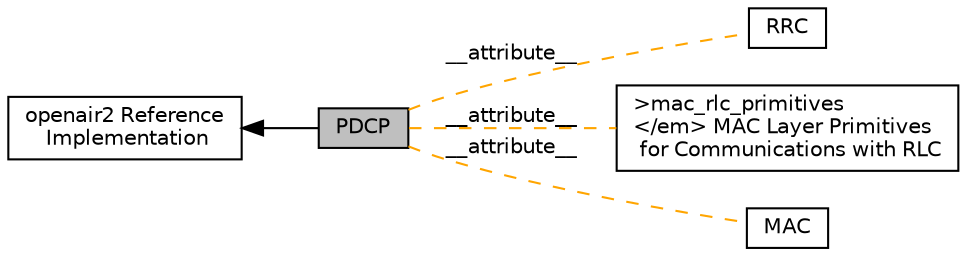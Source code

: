 digraph "PDCP"
{
  edge [fontname="Helvetica",fontsize="10",labelfontname="Helvetica",labelfontsize="10"];
  node [fontname="Helvetica",fontsize="10",shape=box];
  rankdir=LR;
  Node1 [label="PDCP",height=0.2,width=0.4,color="black", fillcolor="grey75", style="filled", fontcolor="black",tooltip=" "];
  Node2 [label="openair2 Reference\l Implementation",height=0.2,width=0.4,color="black", fillcolor="white", style="filled",URL="$group____oai2.html",tooltip=" "];
  Node5 [label="RRC",height=0.2,width=0.4,color="black", fillcolor="white", style="filled",URL="$group____rrc.html",tooltip=" "];
  Node3 [label="\>mac_rlc_primitives\l\</em\> MAC Layer Primitives\l for Communications with RLC",height=0.2,width=0.4,color="black", fillcolor="white", style="filled",URL="$group__em.html",tooltip=" "];
  Node4 [label="MAC",height=0.2,width=0.4,color="black", fillcolor="white", style="filled",URL="$group____mac.html",tooltip=" "];
  Node2->Node1 [shape=plaintext, dir="back", style="solid"];
  Node1->Node3 [shape=plaintext, label="__attribute__", color="orange", dir="none", style="dashed"];
  Node1->Node4 [shape=plaintext, label="__attribute__", color="orange", dir="none", style="dashed"];
  Node1->Node5 [shape=plaintext, label="__attribute__", color="orange", dir="none", style="dashed"];
}
